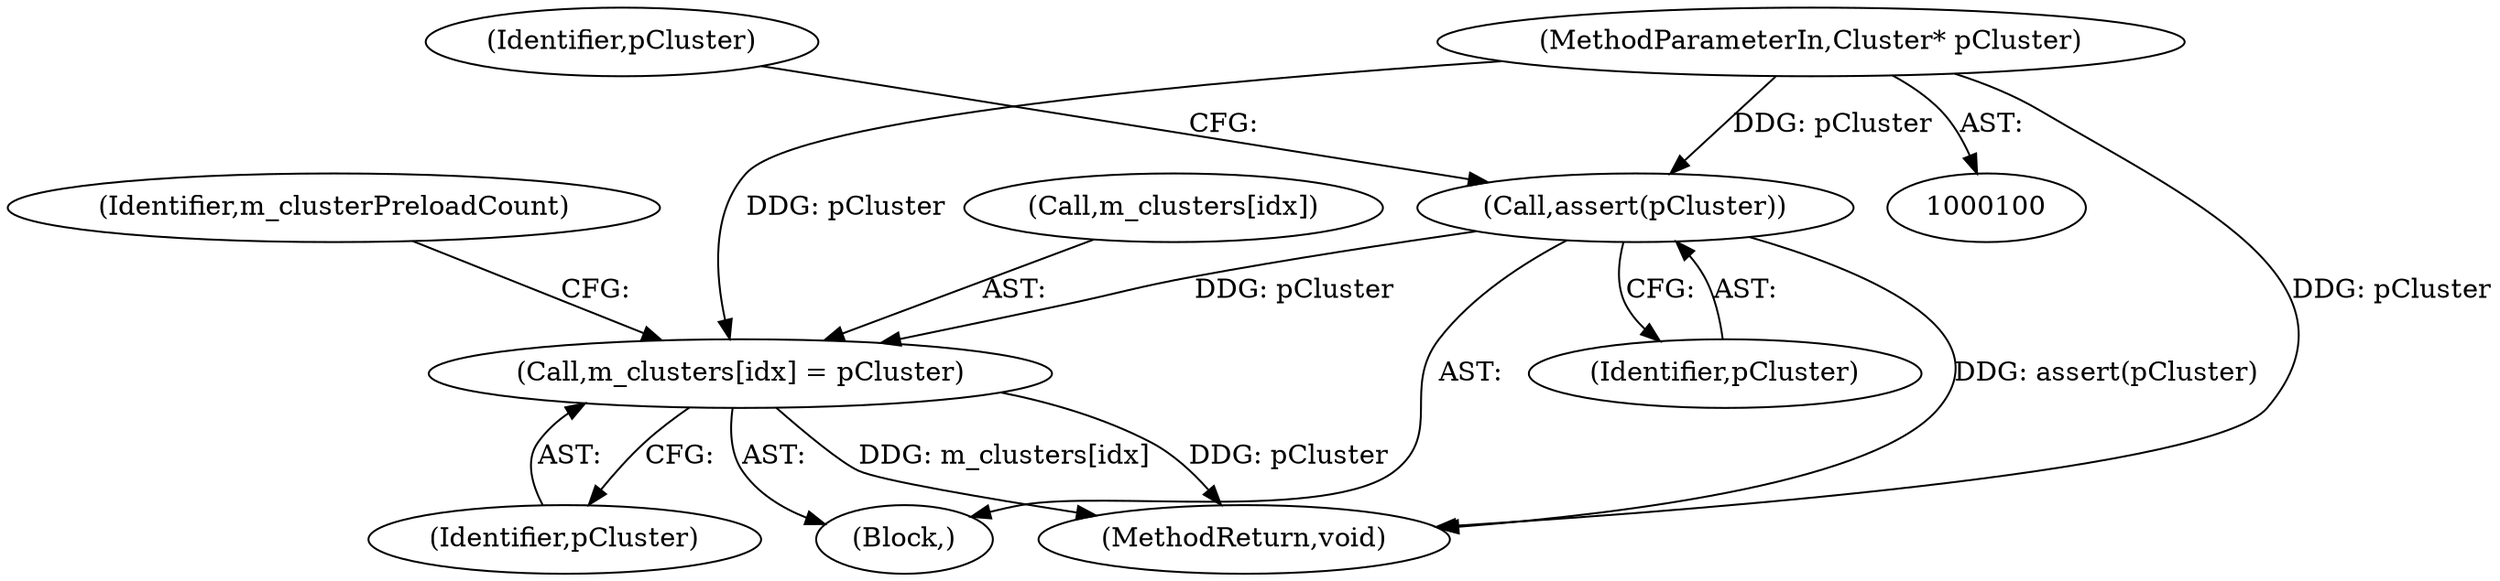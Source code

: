 digraph "1_Android_04839626ed859623901ebd3a5fd483982186b59d_193@array" {
"1000226" [label="(Call,m_clusters[idx] = pCluster)"];
"1000104" [label="(Call,assert(pCluster))"];
"1000101" [label="(MethodParameterIn,Cluster* pCluster)"];
"1000109" [label="(Identifier,pCluster)"];
"1000227" [label="(Call,m_clusters[idx])"];
"1000226" [label="(Call,m_clusters[idx] = pCluster)"];
"1000103" [label="(Block,)"];
"1000101" [label="(MethodParameterIn,Cluster* pCluster)"];
"1000230" [label="(Identifier,pCluster)"];
"1000232" [label="(Identifier,m_clusterPreloadCount)"];
"1000233" [label="(MethodReturn,void)"];
"1000105" [label="(Identifier,pCluster)"];
"1000104" [label="(Call,assert(pCluster))"];
"1000226" -> "1000103"  [label="AST: "];
"1000226" -> "1000230"  [label="CFG: "];
"1000227" -> "1000226"  [label="AST: "];
"1000230" -> "1000226"  [label="AST: "];
"1000232" -> "1000226"  [label="CFG: "];
"1000226" -> "1000233"  [label="DDG: m_clusters[idx]"];
"1000226" -> "1000233"  [label="DDG: pCluster"];
"1000104" -> "1000226"  [label="DDG: pCluster"];
"1000101" -> "1000226"  [label="DDG: pCluster"];
"1000104" -> "1000103"  [label="AST: "];
"1000104" -> "1000105"  [label="CFG: "];
"1000105" -> "1000104"  [label="AST: "];
"1000109" -> "1000104"  [label="CFG: "];
"1000104" -> "1000233"  [label="DDG: assert(pCluster)"];
"1000101" -> "1000104"  [label="DDG: pCluster"];
"1000101" -> "1000100"  [label="AST: "];
"1000101" -> "1000233"  [label="DDG: pCluster"];
}
